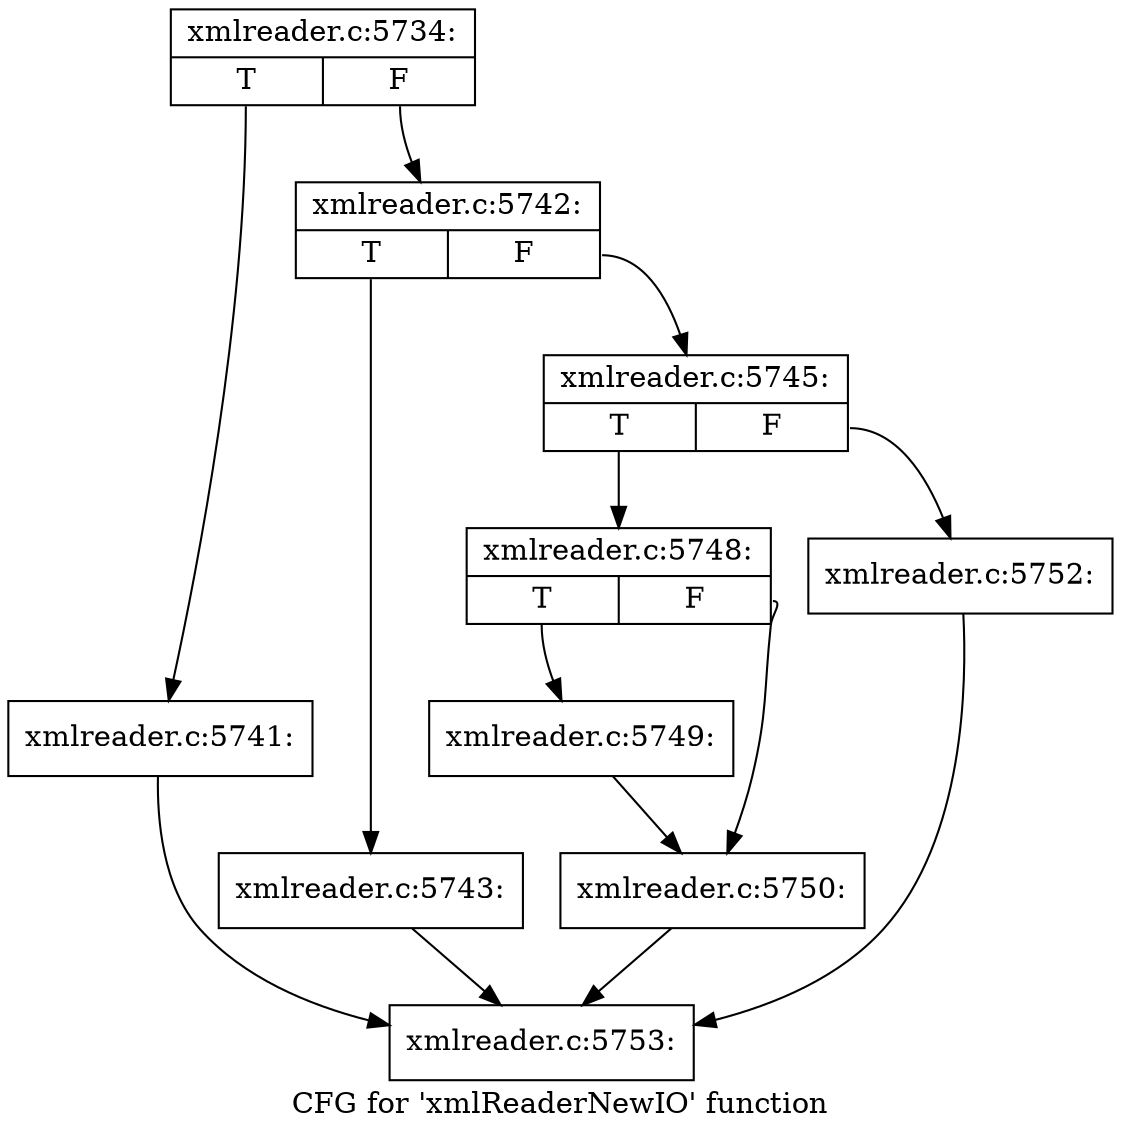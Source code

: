 digraph "CFG for 'xmlReaderNewIO' function" {
	label="CFG for 'xmlReaderNewIO' function";

	Node0x55e4490a37e0 [shape=record,label="{xmlreader.c:5734:|{<s0>T|<s1>F}}"];
	Node0x55e4490a37e0:s0 -> Node0x55e4495318a0;
	Node0x55e4490a37e0:s1 -> Node0x55e4495318f0;
	Node0x55e4495318a0 [shape=record,label="{xmlreader.c:5741:}"];
	Node0x55e4495318a0 -> Node0x55e44952fad0;
	Node0x55e4495318f0 [shape=record,label="{xmlreader.c:5742:|{<s0>T|<s1>F}}"];
	Node0x55e4495318f0:s0 -> Node0x55e449531db0;
	Node0x55e4495318f0:s1 -> Node0x55e449531e00;
	Node0x55e449531db0 [shape=record,label="{xmlreader.c:5743:}"];
	Node0x55e449531db0 -> Node0x55e44952fad0;
	Node0x55e449531e00 [shape=record,label="{xmlreader.c:5745:|{<s0>T|<s1>F}}"];
	Node0x55e449531e00:s0 -> Node0x55e449532680;
	Node0x55e449531e00:s1 -> Node0x55e4495326d0;
	Node0x55e449532680 [shape=record,label="{xmlreader.c:5748:|{<s0>T|<s1>F}}"];
	Node0x55e449532680:s0 -> Node0x55e449532a90;
	Node0x55e449532680:s1 -> Node0x55e449532ae0;
	Node0x55e449532a90 [shape=record,label="{xmlreader.c:5749:}"];
	Node0x55e449532a90 -> Node0x55e449532ae0;
	Node0x55e449532ae0 [shape=record,label="{xmlreader.c:5750:}"];
	Node0x55e449532ae0 -> Node0x55e44952fad0;
	Node0x55e4495326d0 [shape=record,label="{xmlreader.c:5752:}"];
	Node0x55e4495326d0 -> Node0x55e44952fad0;
	Node0x55e44952fad0 [shape=record,label="{xmlreader.c:5753:}"];
}
